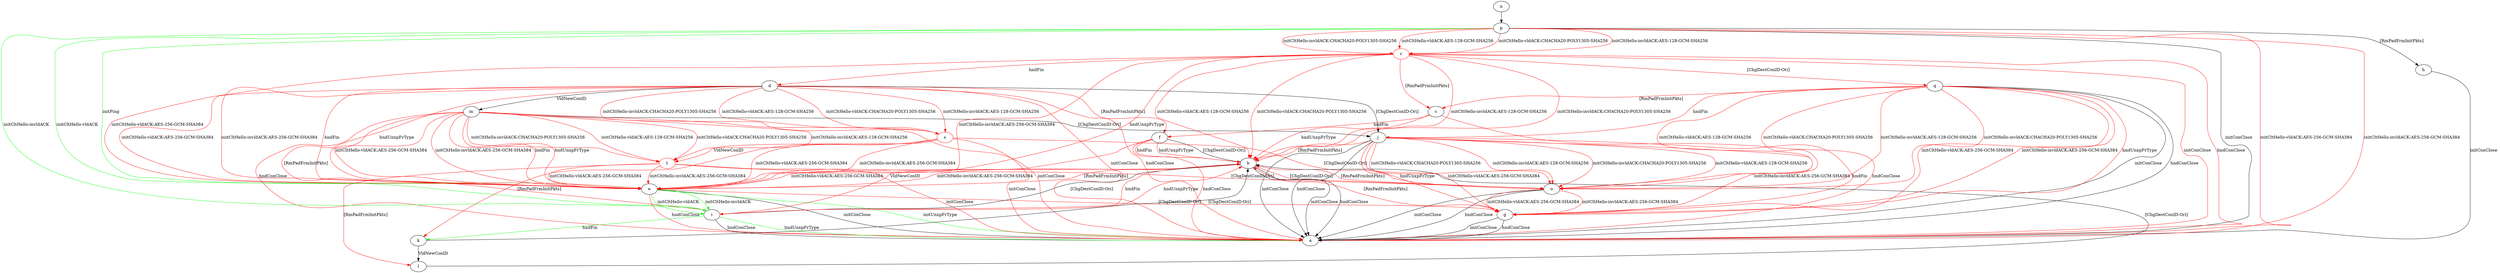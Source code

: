 digraph "" {
	b -> a	[key=0,
		label="initConClose "];
	b -> a	[key=1,
		label="hndConClose "];
	b -> e	[key=0,
		color=red,
		label="initCltHello-vldACK:AES-256-GCM-SHA384 "];
	b -> e	[key=1,
		color=red,
		label="initCltHello-invldACK:AES-256-GCM-SHA384 "];
	b -> o	[key=0,
		color=red,
		label="[ChgDestConID-Ori] "];
	c -> a	[key=0,
		color=red,
		label="hndConClose "];
	c -> b	[key=0,
		color=red,
		label="hndUnxpFrType "];
	c -> f	[key=0,
		color=red,
		label="hndFin "];
	d -> a	[key=0,
		color=red,
		label="initConClose "];
	d -> a	[key=1,
		color=red,
		label="hndConClose "];
	d -> e	[key=0,
		color=red,
		label="initCltHello-vldACK:AES-256-GCM-SHA384 "];
	d -> e	[key=1,
		color=red,
		label="initCltHello-invldACK:AES-256-GCM-SHA384 "];
	d -> e	[key=2,
		color=red,
		label="hndFin "];
	d -> e	[key=3,
		color=red,
		label="hndUnxpFrType "];
	d -> f	[key=0,
		color=red,
		label="[RmPadFrmInitPkts] "];
	d -> j	[key=0,
		label="[ChgDestConID-Ori] "];
	d -> m	[key=0,
		label="VldNewConID "];
	s	[color=red];
	d -> s	[key=0,
		color=red,
		label="initCltHello-vldACK:AES-128-GCM-SHA256 "];
	d -> s	[key=1,
		color=red,
		label="initCltHello-vldACK:CHACHA20-POLY1305-SHA256 "];
	d -> s	[key=2,
		color=red,
		label="initCltHello-invldACK:AES-128-GCM-SHA256 "];
	d -> s	[key=3,
		color=red,
		label="initCltHello-invldACK:CHACHA20-POLY1305-SHA256 "];
	e -> a	[key=0,
		label="initConClose "];
	e -> a	[key=1,
		color=green,
		label="initUnxpFrType "];
	e -> a	[key=2,
		color=red,
		label="hndConClose "];
	e -> b	[key=0,
		color=red,
		label="[RmPadFrmInitPkts] "];
	e -> g	[key=0,
		color=red,
		label="[ChgDestConID-Ori] "];
	e -> i	[key=0,
		color=green,
		label="initCltHello-vldACK "];
	e -> i	[key=1,
		color=green,
		label="initCltHello-invldACK "];
	f -> a	[key=0,
		color=red,
		label="hndConClose "];
	f -> b	[key=0,
		label="[ChgDestConID-Ori] "];
	f -> b	[key=1,
		color=red,
		label="hndFin "];
	f -> b	[key=2,
		color=red,
		label="hndUnxpFrType "];
	f -> i	[key=0,
		color=red,
		label="VldNewConID "];
	g -> a	[key=0,
		label="initConClose "];
	g -> a	[key=1,
		label="hndConClose "];
	g -> b	[key=0,
		color=red,
		label="[RmPadFrmInitPkts] "];
	h -> a	[key=0,
		label="initConClose "];
	i -> a	[key=0,
		label="hndConClose "];
	i -> a	[key=1,
		color=green,
		label="hndUnxpFrType "];
	i -> b	[key=0,
		label="[ChgDestConID-Ori] "];
	i -> b	[key=1,
		color=red,
		label="hndFin "];
	i -> b	[key=2,
		color=red,
		label="hndUnxpFrType "];
	i -> k	[key=0,
		color=green,
		label="hndFin "];
	j -> a	[key=0,
		label="initConClose "];
	j -> a	[key=1,
		label="hndConClose "];
	j -> b	[key=0,
		color=red,
		label="[RmPadFrmInitPkts] "];
	j -> g	[key=0,
		color=red,
		label="initCltHello-vldACK:AES-256-GCM-SHA384 "];
	j -> g	[key=1,
		color=red,
		label="initCltHello-invldACK:AES-256-GCM-SHA384 "];
	j -> g	[key=2,
		color=red,
		label="hndFin "];
	j -> g	[key=3,
		color=red,
		label="hndUnxpFrType "];
	j -> o	[key=0,
		color=red,
		label="initCltHello-vldACK:AES-128-GCM-SHA256 "];
	j -> o	[key=1,
		color=red,
		label="initCltHello-vldACK:CHACHA20-POLY1305-SHA256 "];
	j -> o	[key=2,
		color=red,
		label="initCltHello-invldACK:AES-128-GCM-SHA256 "];
	j -> o	[key=3,
		color=red,
		label="initCltHello-invldACK:CHACHA20-POLY1305-SHA256 "];
	k -> b	[key=0,
		label="[ChgDestConID-Ori] "];
	k -> l	[key=0,
		label="VldNewConID "];
	l -> b	[key=0,
		label="[ChgDestConID-Ori] "];
	m -> a	[key=0,
		color=red,
		label="initConClose "];
	m -> a	[key=1,
		color=red,
		label="hndConClose "];
	m -> e	[key=0,
		color=red,
		label="initCltHello-vldACK:AES-256-GCM-SHA384 "];
	m -> e	[key=1,
		color=red,
		label="initCltHello-invldACK:AES-256-GCM-SHA384 "];
	m -> e	[key=2,
		color=red,
		label="hndFin "];
	m -> e	[key=3,
		color=red,
		label="hndUnxpFrType "];
	m -> i	[key=0,
		color=red,
		label="[RmPadFrmInitPkts] "];
	m -> j	[key=0,
		label="[ChgDestConID-Ori] "];
	t	[color=red];
	m -> t	[key=0,
		color=red,
		label="initCltHello-vldACK:AES-128-GCM-SHA256 "];
	m -> t	[key=1,
		color=red,
		label="initCltHello-vldACK:CHACHA20-POLY1305-SHA256 "];
	m -> t	[key=2,
		color=red,
		label="initCltHello-invldACK:AES-128-GCM-SHA256 "];
	m -> t	[key=3,
		color=red,
		label="initCltHello-invldACK:CHACHA20-POLY1305-SHA256 "];
	n -> p	[key=0];
	o -> a	[key=0,
		label="initConClose "];
	o -> a	[key=1,
		label="hndConClose "];
	o -> b	[key=0,
		color=red,
		label="[RmPadFrmInitPkts] "];
	o -> g	[key=0,
		color=red,
		label="initCltHello-vldACK:AES-256-GCM-SHA384 "];
	o -> g	[key=1,
		color=red,
		label="initCltHello-invldACK:AES-256-GCM-SHA384 "];
	p -> a	[key=0,
		label="initConClose "];
	p -> a	[key=1,
		color=red,
		label="initCltHello-vldACK:AES-256-GCM-SHA384 "];
	p -> a	[key=2,
		color=red,
		label="initCltHello-invldACK:AES-256-GCM-SHA384 "];
	p -> e	[key=0,
		color=green,
		label="initPing "];
	p -> h	[key=0,
		label="[RmPadFrmInitPkts] "];
	p -> i	[key=0,
		color=green,
		label="initCltHello-vldACK "];
	p -> i	[key=1,
		color=green,
		label="initCltHello-invldACK "];
	r	[color=red];
	p -> r	[key=0,
		color=red,
		label="initCltHello-vldACK:AES-128-GCM-SHA256 "];
	p -> r	[key=1,
		color=red,
		label="initCltHello-vldACK:CHACHA20-POLY1305-SHA256 "];
	p -> r	[key=2,
		color=red,
		label="initCltHello-invldACK:AES-128-GCM-SHA256 "];
	p -> r	[key=3,
		color=red,
		label="initCltHello-invldACK:CHACHA20-POLY1305-SHA256 "];
	q -> a	[key=0,
		label="initConClose "];
	q -> a	[key=1,
		label="hndConClose "];
	q -> c	[key=0,
		color=red,
		label="[RmPadFrmInitPkts] "];
	q -> g	[key=0,
		color=red,
		label="initCltHello-vldACK:AES-256-GCM-SHA384 "];
	q -> g	[key=1,
		color=red,
		label="initCltHello-invldACK:AES-256-GCM-SHA384 "];
	q -> g	[key=2,
		color=red,
		label="hndUnxpFrType "];
	q -> j	[key=0,
		color=red,
		label="hndFin "];
	q -> o	[key=0,
		color=red,
		label="initCltHello-vldACK:AES-128-GCM-SHA256 "];
	q -> o	[key=1,
		color=red,
		label="initCltHello-vldACK:CHACHA20-POLY1305-SHA256 "];
	q -> o	[key=2,
		color=red,
		label="initCltHello-invldACK:AES-128-GCM-SHA256 "];
	q -> o	[key=3,
		color=red,
		label="initCltHello-invldACK:CHACHA20-POLY1305-SHA256 "];
	r -> a	[key=0,
		color=red,
		label="initConClose "];
	r -> a	[key=1,
		color=red,
		label="hndConClose "];
	r -> b	[key=0,
		color=red,
		label="initCltHello-vldACK:AES-128-GCM-SHA256 "];
	r -> b	[key=1,
		color=red,
		label="initCltHello-vldACK:CHACHA20-POLY1305-SHA256 "];
	r -> b	[key=2,
		color=red,
		label="initCltHello-invldACK:AES-128-GCM-SHA256 "];
	r -> b	[key=3,
		color=red,
		label="initCltHello-invldACK:CHACHA20-POLY1305-SHA256 "];
	r -> c	[key=0,
		color=red,
		label="[RmPadFrmInitPkts] "];
	r -> d	[key=0,
		color=red,
		label="hndFin "];
	r -> e	[key=0,
		color=red,
		label="initCltHello-vldACK:AES-256-GCM-SHA384 "];
	r -> e	[key=1,
		color=red,
		label="initCltHello-invldACK:AES-256-GCM-SHA384 "];
	r -> e	[key=2,
		color=red,
		label="hndUnxpFrType "];
	r -> q	[key=0,
		color=red,
		label="[ChgDestConID-Ori] "];
	s -> a	[key=0,
		color=red,
		label="initConClose "];
	s -> e	[key=0,
		color=red,
		label="initCltHello-vldACK:AES-256-GCM-SHA384 "];
	s -> e	[key=1,
		color=red,
		label="initCltHello-invldACK:AES-256-GCM-SHA384 "];
	s -> k	[key=0,
		color=red,
		label="[RmPadFrmInitPkts] "];
	s -> o	[key=0,
		color=red,
		label="[ChgDestConID-Ori] "];
	s -> t	[key=0,
		color=red,
		label="VldNewConID "];
	t -> a	[key=0,
		color=red,
		label="initConClose "];
	t -> e	[key=0,
		color=red,
		label="initCltHello-vldACK:AES-256-GCM-SHA384 "];
	t -> e	[key=1,
		color=red,
		label="initCltHello-invldACK:AES-256-GCM-SHA384 "];
	t -> l	[key=0,
		color=red,
		label="[RmPadFrmInitPkts] "];
	t -> o	[key=0,
		color=red,
		label="[ChgDestConID-Ori] "];
}
